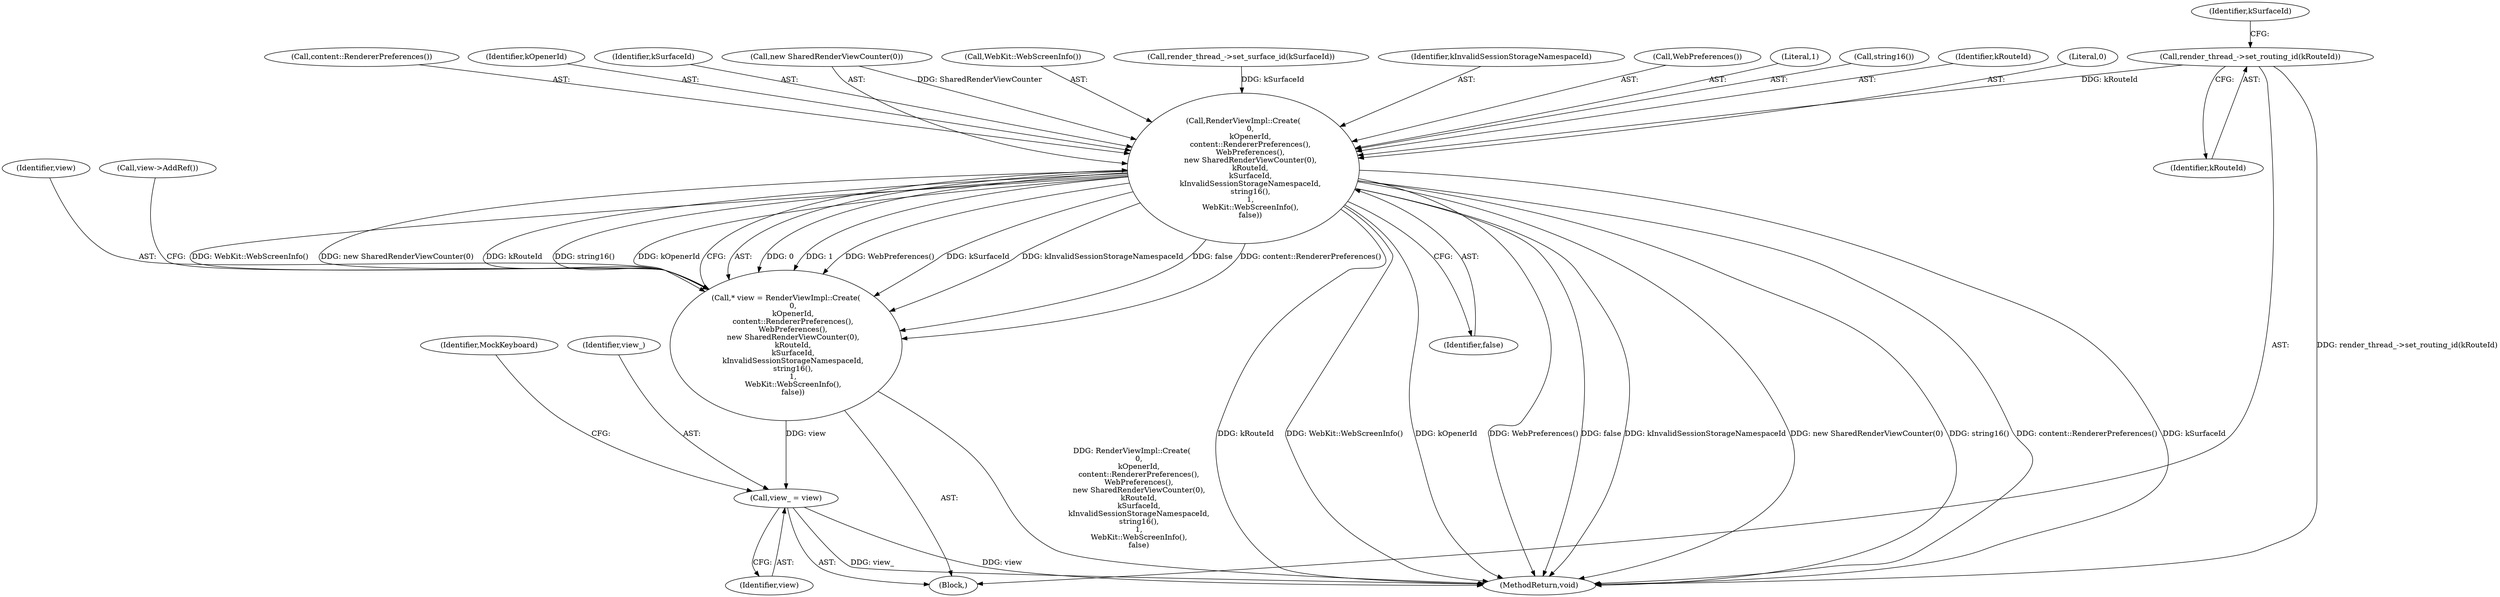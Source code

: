 digraph "0_Chrome_58436a1770176ece2c02b28a57bba2a89db5d58b_3@API" {
"1000116" [label="(Call,render_thread_->set_routing_id(kRouteId))"];
"1000141" [label="(Call,RenderViewImpl::Create(\n      0,\n      kOpenerId,\n      content::RendererPreferences(),\n      WebPreferences(),\n      new SharedRenderViewCounter(0),\n      kRouteId,\n      kSurfaceId,\n      kInvalidSessionStorageNamespaceId,\n      string16(),\n      1,\n      WebKit::WebScreenInfo(),\n      false))"];
"1000139" [label="(Call,* view = RenderViewImpl::Create(\n      0,\n      kOpenerId,\n      content::RendererPreferences(),\n      WebPreferences(),\n      new SharedRenderViewCounter(0),\n      kRouteId,\n      kSurfaceId,\n      kInvalidSessionStorageNamespaceId,\n      string16(),\n      1,\n      WebKit::WebScreenInfo(),\n      false))"];
"1000156" [label="(Call,view_ = view)"];
"1000161" [label="(Identifier,MockKeyboard)"];
"1000143" [label="(Identifier,kOpenerId)"];
"1000149" [label="(Identifier,kSurfaceId)"];
"1000146" [label="(Call,new SharedRenderViewCounter(0))"];
"1000153" [label="(Call,WebKit::WebScreenInfo())"];
"1000140" [label="(Identifier,view)"];
"1000118" [label="(Call,render_thread_->set_surface_id(kSurfaceId))"];
"1000117" [label="(Identifier,kRouteId)"];
"1000154" [label="(Identifier,false)"];
"1000156" [label="(Call,view_ = view)"];
"1000150" [label="(Identifier,kInvalidSessionStorageNamespaceId)"];
"1000119" [label="(Identifier,kSurfaceId)"];
"1000141" [label="(Call,RenderViewImpl::Create(\n      0,\n      kOpenerId,\n      content::RendererPreferences(),\n      WebPreferences(),\n      new SharedRenderViewCounter(0),\n      kRouteId,\n      kSurfaceId,\n      kInvalidSessionStorageNamespaceId,\n      string16(),\n      1,\n      WebKit::WebScreenInfo(),\n      false))"];
"1000145" [label="(Call,WebPreferences())"];
"1000157" [label="(Identifier,view_)"];
"1000158" [label="(Identifier,view)"];
"1000155" [label="(Call,view->AddRef())"];
"1000152" [label="(Literal,1)"];
"1000139" [label="(Call,* view = RenderViewImpl::Create(\n      0,\n      kOpenerId,\n      content::RendererPreferences(),\n      WebPreferences(),\n      new SharedRenderViewCounter(0),\n      kRouteId,\n      kSurfaceId,\n      kInvalidSessionStorageNamespaceId,\n      string16(),\n      1,\n      WebKit::WebScreenInfo(),\n      false))"];
"1000151" [label="(Call,string16())"];
"1000116" [label="(Call,render_thread_->set_routing_id(kRouteId))"];
"1000103" [label="(Block,)"];
"1000162" [label="(MethodReturn,void)"];
"1000148" [label="(Identifier,kRouteId)"];
"1000142" [label="(Literal,0)"];
"1000144" [label="(Call,content::RendererPreferences())"];
"1000116" -> "1000103"  [label="AST: "];
"1000116" -> "1000117"  [label="CFG: "];
"1000117" -> "1000116"  [label="AST: "];
"1000119" -> "1000116"  [label="CFG: "];
"1000116" -> "1000162"  [label="DDG: render_thread_->set_routing_id(kRouteId)"];
"1000116" -> "1000141"  [label="DDG: kRouteId"];
"1000141" -> "1000139"  [label="AST: "];
"1000141" -> "1000154"  [label="CFG: "];
"1000142" -> "1000141"  [label="AST: "];
"1000143" -> "1000141"  [label="AST: "];
"1000144" -> "1000141"  [label="AST: "];
"1000145" -> "1000141"  [label="AST: "];
"1000146" -> "1000141"  [label="AST: "];
"1000148" -> "1000141"  [label="AST: "];
"1000149" -> "1000141"  [label="AST: "];
"1000150" -> "1000141"  [label="AST: "];
"1000151" -> "1000141"  [label="AST: "];
"1000152" -> "1000141"  [label="AST: "];
"1000153" -> "1000141"  [label="AST: "];
"1000154" -> "1000141"  [label="AST: "];
"1000139" -> "1000141"  [label="CFG: "];
"1000141" -> "1000162"  [label="DDG: false"];
"1000141" -> "1000162"  [label="DDG: kInvalidSessionStorageNamespaceId"];
"1000141" -> "1000162"  [label="DDG: new SharedRenderViewCounter(0)"];
"1000141" -> "1000162"  [label="DDG: string16()"];
"1000141" -> "1000162"  [label="DDG: content::RendererPreferences()"];
"1000141" -> "1000162"  [label="DDG: kSurfaceId"];
"1000141" -> "1000162"  [label="DDG: kRouteId"];
"1000141" -> "1000162"  [label="DDG: WebKit::WebScreenInfo()"];
"1000141" -> "1000162"  [label="DDG: kOpenerId"];
"1000141" -> "1000162"  [label="DDG: WebPreferences()"];
"1000141" -> "1000139"  [label="DDG: 0"];
"1000141" -> "1000139"  [label="DDG: 1"];
"1000141" -> "1000139"  [label="DDG: WebPreferences()"];
"1000141" -> "1000139"  [label="DDG: kSurfaceId"];
"1000141" -> "1000139"  [label="DDG: kInvalidSessionStorageNamespaceId"];
"1000141" -> "1000139"  [label="DDG: false"];
"1000141" -> "1000139"  [label="DDG: content::RendererPreferences()"];
"1000141" -> "1000139"  [label="DDG: WebKit::WebScreenInfo()"];
"1000141" -> "1000139"  [label="DDG: new SharedRenderViewCounter(0)"];
"1000141" -> "1000139"  [label="DDG: kRouteId"];
"1000141" -> "1000139"  [label="DDG: string16()"];
"1000141" -> "1000139"  [label="DDG: kOpenerId"];
"1000146" -> "1000141"  [label="DDG: SharedRenderViewCounter"];
"1000118" -> "1000141"  [label="DDG: kSurfaceId"];
"1000139" -> "1000103"  [label="AST: "];
"1000140" -> "1000139"  [label="AST: "];
"1000155" -> "1000139"  [label="CFG: "];
"1000139" -> "1000162"  [label="DDG: RenderViewImpl::Create(\n      0,\n      kOpenerId,\n      content::RendererPreferences(),\n      WebPreferences(),\n      new SharedRenderViewCounter(0),\n      kRouteId,\n      kSurfaceId,\n      kInvalidSessionStorageNamespaceId,\n      string16(),\n      1,\n      WebKit::WebScreenInfo(),\n      false)"];
"1000139" -> "1000156"  [label="DDG: view"];
"1000156" -> "1000103"  [label="AST: "];
"1000156" -> "1000158"  [label="CFG: "];
"1000157" -> "1000156"  [label="AST: "];
"1000158" -> "1000156"  [label="AST: "];
"1000161" -> "1000156"  [label="CFG: "];
"1000156" -> "1000162"  [label="DDG: view_"];
"1000156" -> "1000162"  [label="DDG: view"];
}
